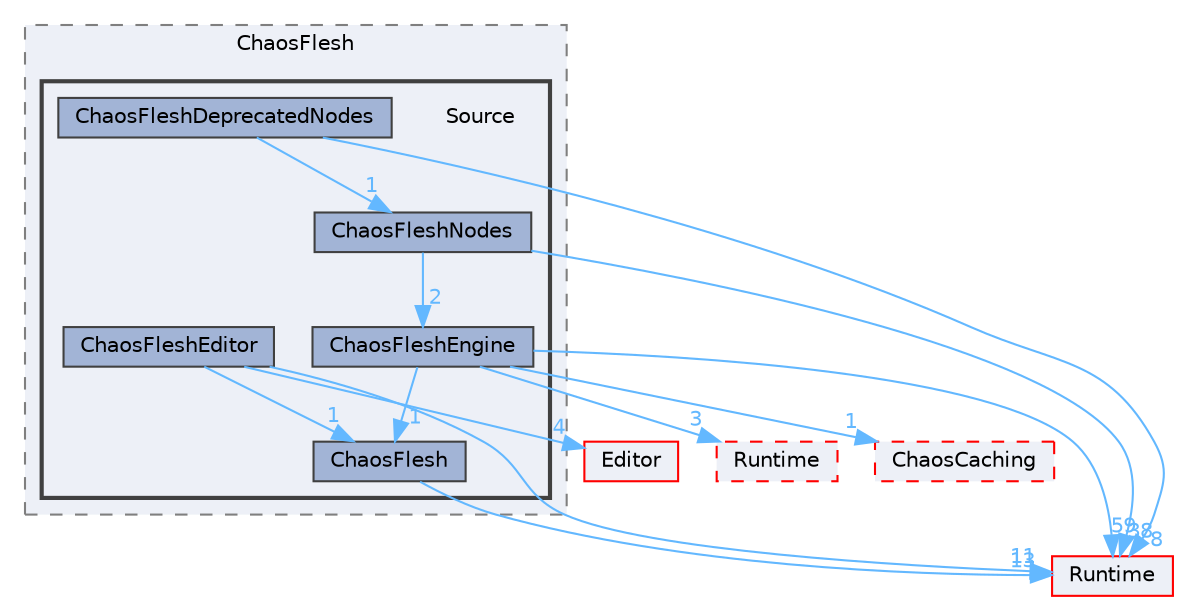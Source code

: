 digraph "Source"
{
 // INTERACTIVE_SVG=YES
 // LATEX_PDF_SIZE
  bgcolor="transparent";
  edge [fontname=Helvetica,fontsize=10,labelfontname=Helvetica,labelfontsize=10];
  node [fontname=Helvetica,fontsize=10,shape=box,height=0.2,width=0.4];
  compound=true
  subgraph clusterdir_866206b4cfd721bc705b5d06c98359ca {
    graph [ bgcolor="#edf0f7", pencolor="grey50", label="ChaosFlesh", fontname=Helvetica,fontsize=10 style="filled,dashed", URL="dir_866206b4cfd721bc705b5d06c98359ca.html",tooltip=""]
  subgraph clusterdir_f6318743689f2090f72fd6277770d4f7 {
    graph [ bgcolor="#edf0f7", pencolor="grey25", label="", fontname=Helvetica,fontsize=10 style="filled,bold", URL="dir_f6318743689f2090f72fd6277770d4f7.html",tooltip=""]
    dir_f6318743689f2090f72fd6277770d4f7 [shape=plaintext, label="Source"];
  dir_1df7862559c6e9e91f2a130f0ff33d91 [label="ChaosFlesh", fillcolor="#a2b4d6", color="grey25", style="filled", URL="dir_1df7862559c6e9e91f2a130f0ff33d91.html",tooltip=""];
  dir_417b0dcedc1bb8f58909260606275f32 [label="ChaosFleshDeprecatedNodes", fillcolor="#a2b4d6", color="grey25", style="filled", URL="dir_417b0dcedc1bb8f58909260606275f32.html",tooltip=""];
  dir_620b3289f8e096668e03bd8bd8a10a0d [label="ChaosFleshEditor", fillcolor="#a2b4d6", color="grey25", style="filled", URL="dir_620b3289f8e096668e03bd8bd8a10a0d.html",tooltip=""];
  dir_f95bc6adb130a570c0eff89394882a7a [label="ChaosFleshEngine", fillcolor="#a2b4d6", color="grey25", style="filled", URL="dir_f95bc6adb130a570c0eff89394882a7a.html",tooltip=""];
  dir_cf91693fa68c1af0d92dce2f845b8fa8 [label="ChaosFleshNodes", fillcolor="#a2b4d6", color="grey25", style="filled", URL="dir_cf91693fa68c1af0d92dce2f845b8fa8.html",tooltip=""];
  }
  }
  dir_7536b172fbd480bfd146a1b1acd6856b [label="Runtime", fillcolor="#edf0f7", color="red", style="filled", URL="dir_7536b172fbd480bfd146a1b1acd6856b.html",tooltip=""];
  dir_a60e1ce30f7313164a0e11a69cddad56 [label="Runtime", fillcolor="#edf0f7", color="red", style="filled,dashed", URL="dir_a60e1ce30f7313164a0e11a69cddad56.html",tooltip=""];
  dir_b26507eead720464ba2ac6bbc6dcec5f [label="Editor", fillcolor="#edf0f7", color="red", style="filled", URL="dir_b26507eead720464ba2ac6bbc6dcec5f.html",tooltip=""];
  dir_cd706f977b82d923dde6c05bab25dfc7 [label="ChaosCaching", fillcolor="#edf0f7", color="red", style="filled,dashed", URL="dir_cd706f977b82d923dde6c05bab25dfc7.html",tooltip=""];
  dir_1df7862559c6e9e91f2a130f0ff33d91->dir_7536b172fbd480bfd146a1b1acd6856b [headlabel="13", labeldistance=1.5 headhref="dir_000141_000984.html" href="dir_000141_000984.html" color="steelblue1" fontcolor="steelblue1"];
  dir_417b0dcedc1bb8f58909260606275f32->dir_7536b172fbd480bfd146a1b1acd6856b [headlabel="8", labeldistance=1.5 headhref="dir_000145_000984.html" href="dir_000145_000984.html" color="steelblue1" fontcolor="steelblue1"];
  dir_417b0dcedc1bb8f58909260606275f32->dir_cf91693fa68c1af0d92dce2f845b8fa8 [headlabel="1", labeldistance=1.5 headhref="dir_000145_000148.html" href="dir_000145_000148.html" color="steelblue1" fontcolor="steelblue1"];
  dir_620b3289f8e096668e03bd8bd8a10a0d->dir_7536b172fbd480bfd146a1b1acd6856b [headlabel="11", labeldistance=1.5 headhref="dir_000146_000984.html" href="dir_000146_000984.html" color="steelblue1" fontcolor="steelblue1"];
  dir_620b3289f8e096668e03bd8bd8a10a0d->dir_b26507eead720464ba2ac6bbc6dcec5f [headlabel="4", labeldistance=1.5 headhref="dir_000146_000357.html" href="dir_000146_000357.html" color="steelblue1" fontcolor="steelblue1"];
  dir_620b3289f8e096668e03bd8bd8a10a0d->dir_1df7862559c6e9e91f2a130f0ff33d91 [headlabel="1", labeldistance=1.5 headhref="dir_000146_000141.html" href="dir_000146_000141.html" color="steelblue1" fontcolor="steelblue1"];
  dir_f95bc6adb130a570c0eff89394882a7a->dir_1df7862559c6e9e91f2a130f0ff33d91 [headlabel="1", labeldistance=1.5 headhref="dir_000147_000141.html" href="dir_000147_000141.html" color="steelblue1" fontcolor="steelblue1"];
  dir_f95bc6adb130a570c0eff89394882a7a->dir_7536b172fbd480bfd146a1b1acd6856b [headlabel="59", labeldistance=1.5 headhref="dir_000147_000984.html" href="dir_000147_000984.html" color="steelblue1" fontcolor="steelblue1"];
  dir_f95bc6adb130a570c0eff89394882a7a->dir_a60e1ce30f7313164a0e11a69cddad56 [headlabel="3", labeldistance=1.5 headhref="dir_000147_000983.html" href="dir_000147_000983.html" color="steelblue1" fontcolor="steelblue1"];
  dir_f95bc6adb130a570c0eff89394882a7a->dir_cd706f977b82d923dde6c05bab25dfc7 [headlabel="1", labeldistance=1.5 headhref="dir_000147_000133.html" href="dir_000147_000133.html" color="steelblue1" fontcolor="steelblue1"];
  dir_cf91693fa68c1af0d92dce2f845b8fa8->dir_7536b172fbd480bfd146a1b1acd6856b [headlabel="38", labeldistance=1.5 headhref="dir_000148_000984.html" href="dir_000148_000984.html" color="steelblue1" fontcolor="steelblue1"];
  dir_cf91693fa68c1af0d92dce2f845b8fa8->dir_f95bc6adb130a570c0eff89394882a7a [headlabel="2", labeldistance=1.5 headhref="dir_000148_000147.html" href="dir_000148_000147.html" color="steelblue1" fontcolor="steelblue1"];
}
